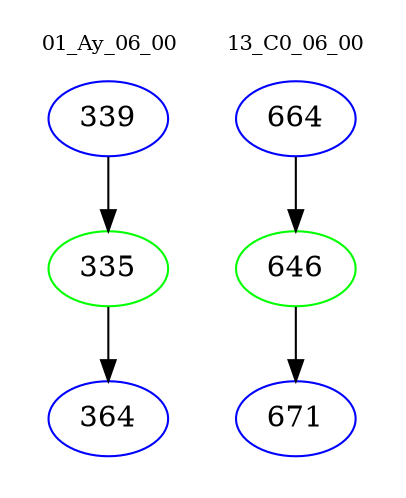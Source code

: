 digraph{
subgraph cluster_0 {
color = white
label = "01_Ay_06_00";
fontsize=10;
T0_339 [label="339", color="blue"]
T0_339 -> T0_335 [color="black"]
T0_335 [label="335", color="green"]
T0_335 -> T0_364 [color="black"]
T0_364 [label="364", color="blue"]
}
subgraph cluster_1 {
color = white
label = "13_C0_06_00";
fontsize=10;
T1_664 [label="664", color="blue"]
T1_664 -> T1_646 [color="black"]
T1_646 [label="646", color="green"]
T1_646 -> T1_671 [color="black"]
T1_671 [label="671", color="blue"]
}
}
